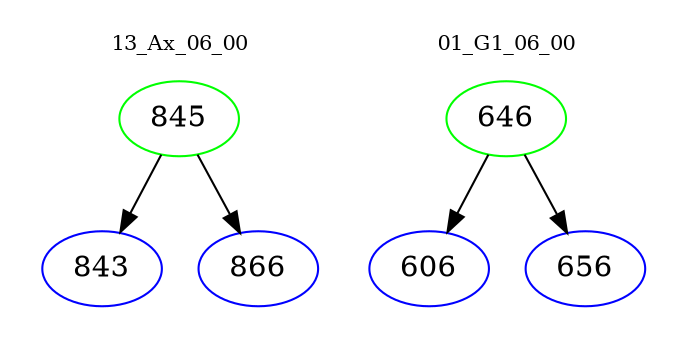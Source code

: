 digraph{
subgraph cluster_0 {
color = white
label = "13_Ax_06_00";
fontsize=10;
T0_845 [label="845", color="green"]
T0_845 -> T0_843 [color="black"]
T0_843 [label="843", color="blue"]
T0_845 -> T0_866 [color="black"]
T0_866 [label="866", color="blue"]
}
subgraph cluster_1 {
color = white
label = "01_G1_06_00";
fontsize=10;
T1_646 [label="646", color="green"]
T1_646 -> T1_606 [color="black"]
T1_606 [label="606", color="blue"]
T1_646 -> T1_656 [color="black"]
T1_656 [label="656", color="blue"]
}
}
